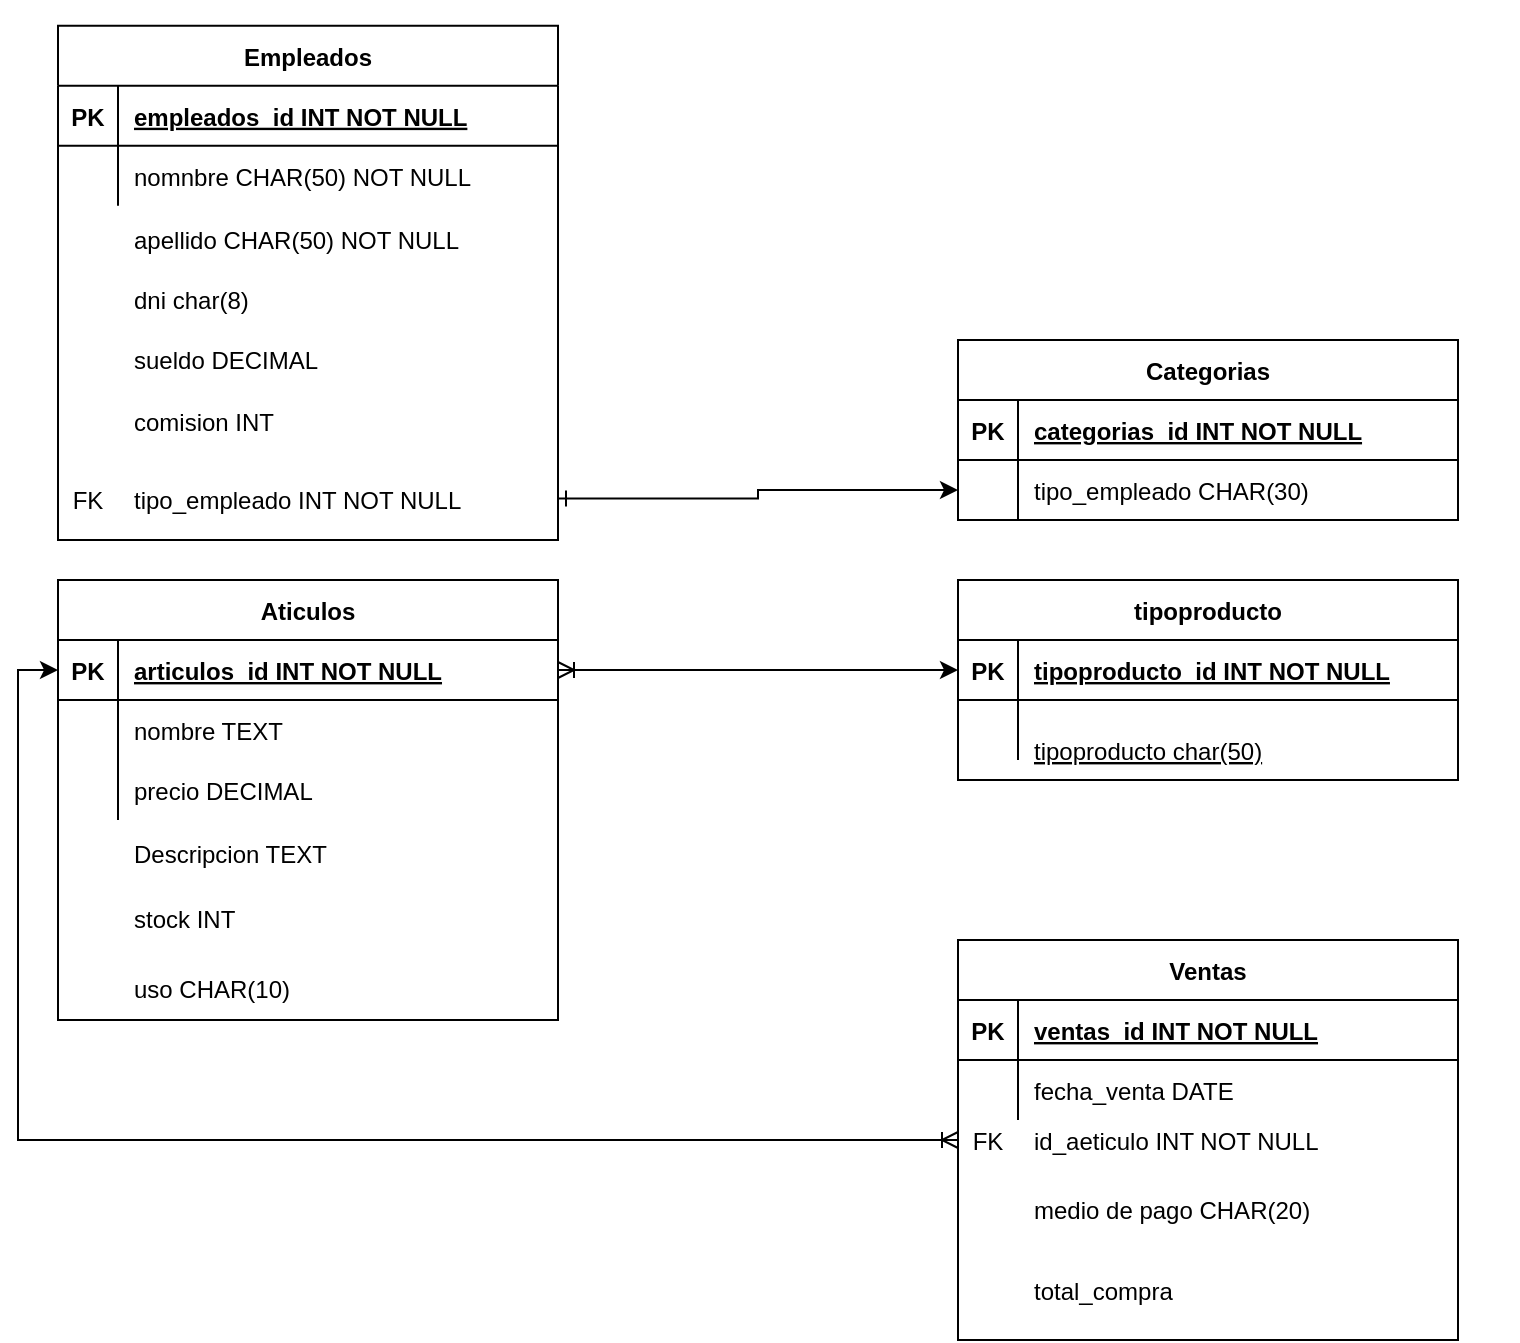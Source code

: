 <mxfile version="13.9.8" type="device"><diagram id="R2lEEEUBdFMjLlhIrx00" name="Page-1"><mxGraphModel dx="1422" dy="705" grid="1" gridSize="10" guides="1" tooltips="1" connect="1" arrows="1" fold="1" page="1" pageScale="1" pageWidth="850" pageHeight="1100" math="0" shadow="0" extFonts="Permanent Marker^https://fonts.googleapis.com/css?family=Permanent+Marker"><root><mxCell id="0"/><mxCell id="1" parent="0"/><mxCell id="KjNUSFiZLRJNZbcV-rF7-9" value="Categorias" style="shape=table;startSize=30;container=1;collapsible=1;childLayout=tableLayout;fixedRows=1;rowLines=0;fontStyle=1;align=center;resizeLast=1;" parent="1" vertex="1"><mxGeometry x="480" y="190" width="250" height="90" as="geometry"/></mxCell><mxCell id="KjNUSFiZLRJNZbcV-rF7-10" value="" style="shape=partialRectangle;collapsible=0;dropTarget=0;pointerEvents=0;fillColor=none;points=[[0,0.5],[1,0.5]];portConstraint=eastwest;top=0;left=0;right=0;bottom=1;" parent="KjNUSFiZLRJNZbcV-rF7-9" vertex="1"><mxGeometry y="30" width="250" height="30" as="geometry"/></mxCell><mxCell id="KjNUSFiZLRJNZbcV-rF7-11" value="PK" style="shape=partialRectangle;overflow=hidden;connectable=0;fillColor=none;top=0;left=0;bottom=0;right=0;fontStyle=1;" parent="KjNUSFiZLRJNZbcV-rF7-10" vertex="1"><mxGeometry width="30" height="30" as="geometry"/></mxCell><mxCell id="KjNUSFiZLRJNZbcV-rF7-12" value="categorias_id INT NOT NULL " style="shape=partialRectangle;overflow=hidden;connectable=0;fillColor=none;top=0;left=0;bottom=0;right=0;align=left;spacingLeft=6;fontStyle=5;" parent="KjNUSFiZLRJNZbcV-rF7-10" vertex="1"><mxGeometry x="30" width="220" height="30" as="geometry"/></mxCell><mxCell id="KjNUSFiZLRJNZbcV-rF7-13" value="" style="shape=partialRectangle;collapsible=0;dropTarget=0;pointerEvents=0;fillColor=none;points=[[0,0.5],[1,0.5]];portConstraint=eastwest;top=0;left=0;right=0;bottom=0;" parent="KjNUSFiZLRJNZbcV-rF7-9" vertex="1"><mxGeometry y="60" width="250" height="30" as="geometry"/></mxCell><mxCell id="KjNUSFiZLRJNZbcV-rF7-14" value="" style="shape=partialRectangle;overflow=hidden;connectable=0;fillColor=none;top=0;left=0;bottom=0;right=0;" parent="KjNUSFiZLRJNZbcV-rF7-13" vertex="1"><mxGeometry width="30" height="30" as="geometry"/></mxCell><mxCell id="KjNUSFiZLRJNZbcV-rF7-15" value="tipo_empleado CHAR(30)" style="shape=partialRectangle;overflow=hidden;connectable=0;fillColor=none;top=0;left=0;bottom=0;right=0;align=left;spacingLeft=6;" parent="KjNUSFiZLRJNZbcV-rF7-13" vertex="1"><mxGeometry x="30" width="220" height="30" as="geometry"/></mxCell><mxCell id="KjNUSFiZLRJNZbcV-rF7-35" value="" style="group" parent="1" vertex="1" connectable="0"><mxGeometry x="30" y="20" width="250" height="550" as="geometry"/></mxCell><mxCell id="KjNUSFiZLRJNZbcV-rF7-40" value="" style="group" parent="KjNUSFiZLRJNZbcV-rF7-35" vertex="1" connectable="0"><mxGeometry y="290" width="250" height="260" as="geometry"/></mxCell><mxCell id="C-vyLk0tnHw3VtMMgP7b-2" value="Aticulos" style="shape=table;startSize=30;container=1;collapsible=1;childLayout=tableLayout;fixedRows=1;rowLines=0;fontStyle=1;align=center;resizeLast=1;" parent="KjNUSFiZLRJNZbcV-rF7-40" vertex="1"><mxGeometry width="250" height="220" as="geometry"/></mxCell><mxCell id="C-vyLk0tnHw3VtMMgP7b-3" value="" style="shape=partialRectangle;collapsible=0;dropTarget=0;pointerEvents=0;fillColor=none;points=[[0,0.5],[1,0.5]];portConstraint=eastwest;top=0;left=0;right=0;bottom=1;" parent="C-vyLk0tnHw3VtMMgP7b-2" vertex="1"><mxGeometry y="30" width="250" height="30" as="geometry"/></mxCell><mxCell id="C-vyLk0tnHw3VtMMgP7b-4" value="PK" style="shape=partialRectangle;overflow=hidden;connectable=0;fillColor=none;top=0;left=0;bottom=0;right=0;fontStyle=1;" parent="C-vyLk0tnHw3VtMMgP7b-3" vertex="1"><mxGeometry width="30" height="30" as="geometry"/></mxCell><mxCell id="C-vyLk0tnHw3VtMMgP7b-5" value="articulos_id INT NOT NULL " style="shape=partialRectangle;overflow=hidden;connectable=0;fillColor=none;top=0;left=0;bottom=0;right=0;align=left;spacingLeft=6;fontStyle=5;" parent="C-vyLk0tnHw3VtMMgP7b-3" vertex="1"><mxGeometry x="30" width="220" height="30" as="geometry"/></mxCell><mxCell id="C-vyLk0tnHw3VtMMgP7b-6" value="" style="shape=partialRectangle;collapsible=0;dropTarget=0;pointerEvents=0;fillColor=none;points=[[0,0.5],[1,0.5]];portConstraint=eastwest;top=0;left=0;right=0;bottom=0;" parent="C-vyLk0tnHw3VtMMgP7b-2" vertex="1"><mxGeometry y="60" width="250" height="30" as="geometry"/></mxCell><mxCell id="C-vyLk0tnHw3VtMMgP7b-7" value="" style="shape=partialRectangle;overflow=hidden;connectable=0;fillColor=none;top=0;left=0;bottom=0;right=0;" parent="C-vyLk0tnHw3VtMMgP7b-6" vertex="1"><mxGeometry width="30" height="30" as="geometry"/></mxCell><mxCell id="C-vyLk0tnHw3VtMMgP7b-8" value="nombre TEXT" style="shape=partialRectangle;overflow=hidden;connectable=0;fillColor=none;top=0;left=0;bottom=0;right=0;align=left;spacingLeft=6;" parent="C-vyLk0tnHw3VtMMgP7b-6" vertex="1"><mxGeometry x="30" width="220" height="30" as="geometry"/></mxCell><mxCell id="C-vyLk0tnHw3VtMMgP7b-9" value="" style="shape=partialRectangle;collapsible=0;dropTarget=0;pointerEvents=0;fillColor=none;points=[[0,0.5],[1,0.5]];portConstraint=eastwest;top=0;left=0;right=0;bottom=0;" parent="C-vyLk0tnHw3VtMMgP7b-2" vertex="1"><mxGeometry y="90" width="250" height="30" as="geometry"/></mxCell><mxCell id="C-vyLk0tnHw3VtMMgP7b-10" value="" style="shape=partialRectangle;overflow=hidden;connectable=0;fillColor=none;top=0;left=0;bottom=0;right=0;" parent="C-vyLk0tnHw3VtMMgP7b-9" vertex="1"><mxGeometry width="30" height="30" as="geometry"/></mxCell><mxCell id="C-vyLk0tnHw3VtMMgP7b-11" value="precio DECIMAL" style="shape=partialRectangle;overflow=hidden;connectable=0;fillColor=none;top=0;left=0;bottom=0;right=0;align=left;spacingLeft=6;" parent="C-vyLk0tnHw3VtMMgP7b-9" vertex="1"><mxGeometry x="30" width="220" height="30" as="geometry"/></mxCell><mxCell id="KjNUSFiZLRJNZbcV-rF7-36" value="Descripcion TEXT" style="shape=partialRectangle;overflow=hidden;connectable=0;fillColor=none;top=0;left=0;bottom=0;right=0;align=left;spacingLeft=6;" parent="KjNUSFiZLRJNZbcV-rF7-40" vertex="1"><mxGeometry x="30" y="120.003" width="220" height="32.499" as="geometry"/></mxCell><mxCell id="KjNUSFiZLRJNZbcV-rF7-37" value="stock INT " style="shape=partialRectangle;overflow=hidden;connectable=0;fillColor=none;top=0;left=0;bottom=0;right=0;align=left;spacingLeft=6;" parent="KjNUSFiZLRJNZbcV-rF7-40" vertex="1"><mxGeometry x="30" y="152.499" width="220" height="32.499" as="geometry"/></mxCell><mxCell id="KjNUSFiZLRJNZbcV-rF7-38" value="uso CHAR(10)" style="shape=partialRectangle;overflow=hidden;connectable=0;fillColor=none;top=0;left=0;bottom=0;right=0;align=left;spacingLeft=6;" parent="KjNUSFiZLRJNZbcV-rF7-40" vertex="1"><mxGeometry x="30" y="187.498" width="220" height="32.499" as="geometry"/></mxCell><mxCell id="spnJSRP37K2x6D0_GrgF-3" value="" style="group" vertex="1" connectable="0" parent="KjNUSFiZLRJNZbcV-rF7-35"><mxGeometry width="250" height="270" as="geometry"/></mxCell><mxCell id="KjNUSFiZLRJNZbcV-rF7-32" value="" style="group" parent="spnJSRP37K2x6D0_GrgF-3" vertex="1" connectable="0"><mxGeometry width="250" height="268.573" as="geometry"/></mxCell><mxCell id="KjNUSFiZLRJNZbcV-rF7-4" value="dni char(8)" style="shape=partialRectangle;overflow=hidden;connectable=0;fillColor=none;top=0;left=0;bottom=0;right=0;align=left;spacingLeft=6;" parent="KjNUSFiZLRJNZbcV-rF7-32" vertex="1"><mxGeometry x="30" y="129.996" width="220" height="38.571" as="geometry"/></mxCell><mxCell id="KjNUSFiZLRJNZbcV-rF7-5" value="sueldo DECIMAL" style="shape=partialRectangle;overflow=hidden;connectable=0;fillColor=none;top=0;left=0;bottom=0;right=0;align=left;spacingLeft=6;" parent="KjNUSFiZLRJNZbcV-rF7-32" vertex="1"><mxGeometry x="30" y="160.0" width="220" height="38.571" as="geometry"/></mxCell><mxCell id="KjNUSFiZLRJNZbcV-rF7-28" value="" style="shape=partialRectangle;collapsible=0;dropTarget=0;pointerEvents=0;fillColor=none;points=[[0,0.5],[1,0.5]];portConstraint=eastwest;top=0;left=0;right=0;bottom=0;" parent="KjNUSFiZLRJNZbcV-rF7-32" vertex="1"><mxGeometry y="100.004" width="250" height="38.571" as="geometry"/></mxCell><mxCell id="KjNUSFiZLRJNZbcV-rF7-29" value="" style="shape=partialRectangle;overflow=hidden;connectable=0;fillColor=none;top=0;left=0;bottom=0;right=0;" parent="KjNUSFiZLRJNZbcV-rF7-28" vertex="1"><mxGeometry width="30" height="38.571" as="geometry"/></mxCell><mxCell id="KjNUSFiZLRJNZbcV-rF7-30" value="apellido CHAR(50) NOT NULL " style="shape=partialRectangle;overflow=hidden;connectable=0;fillColor=none;top=0;left=0;bottom=0;right=0;align=left;spacingLeft=6;" parent="KjNUSFiZLRJNZbcV-rF7-28" vertex="1"><mxGeometry x="30" width="220" height="38.571" as="geometry"/></mxCell><mxCell id="KjNUSFiZLRJNZbcV-rF7-6" value="" style="shape=partialRectangle;collapsible=0;dropTarget=0;pointerEvents=0;fillColor=none;points=[[0,0.5],[1,0.5]];portConstraint=eastwest;top=0;left=0;right=0;bottom=0;" parent="KjNUSFiZLRJNZbcV-rF7-32" vertex="1"><mxGeometry y="230.001" width="250" height="38.571" as="geometry"/></mxCell><mxCell id="KjNUSFiZLRJNZbcV-rF7-7" value="FK" style="shape=partialRectangle;overflow=hidden;connectable=0;fillColor=none;top=0;left=0;bottom=0;right=0;" parent="KjNUSFiZLRJNZbcV-rF7-6" vertex="1"><mxGeometry width="30" height="38.571" as="geometry"/></mxCell><mxCell id="KjNUSFiZLRJNZbcV-rF7-8" value="tipo_empleado INT NOT NULL" style="shape=partialRectangle;overflow=hidden;connectable=0;fillColor=none;top=0;left=0;bottom=0;right=0;align=left;spacingLeft=6;" parent="KjNUSFiZLRJNZbcV-rF7-6" vertex="1"><mxGeometry x="30" width="220" height="38.571" as="geometry"/></mxCell><mxCell id="spnJSRP37K2x6D0_GrgF-1" value="comision INT" style="shape=partialRectangle;overflow=hidden;connectable=0;fillColor=none;top=0;left=0;bottom=0;right=0;align=left;spacingLeft=6;" vertex="1" parent="KjNUSFiZLRJNZbcV-rF7-32"><mxGeometry x="30" y="191.43" width="220" height="38.571" as="geometry"/></mxCell><mxCell id="C-vyLk0tnHw3VtMMgP7b-23" value="Empleados" style="shape=table;startSize=30;container=1;collapsible=1;childLayout=tableLayout;fixedRows=1;rowLines=0;fontStyle=1;align=center;resizeLast=1;" parent="spnJSRP37K2x6D0_GrgF-3" vertex="1"><mxGeometry y="12.86" width="250" height="257.14" as="geometry"><mxRectangle x="-230" y="30" width="80" height="30" as="alternateBounds"/></mxGeometry></mxCell><mxCell id="C-vyLk0tnHw3VtMMgP7b-24" value="" style="shape=partialRectangle;collapsible=0;dropTarget=0;pointerEvents=0;fillColor=none;points=[[0,0.5],[1,0.5]];portConstraint=eastwest;top=0;left=0;right=0;bottom=1;" parent="C-vyLk0tnHw3VtMMgP7b-23" vertex="1"><mxGeometry y="30" width="250" height="30" as="geometry"/></mxCell><mxCell id="C-vyLk0tnHw3VtMMgP7b-25" value="PK" style="shape=partialRectangle;overflow=hidden;connectable=0;fillColor=none;top=0;left=0;bottom=0;right=0;fontStyle=1;" parent="C-vyLk0tnHw3VtMMgP7b-24" vertex="1"><mxGeometry width="30" height="30" as="geometry"/></mxCell><mxCell id="C-vyLk0tnHw3VtMMgP7b-26" value="empleados_id INT NOT NULL " style="shape=partialRectangle;overflow=hidden;connectable=0;fillColor=none;top=0;left=0;bottom=0;right=0;align=left;spacingLeft=6;fontStyle=5;" parent="C-vyLk0tnHw3VtMMgP7b-24" vertex="1"><mxGeometry x="30" width="220" height="30" as="geometry"/></mxCell><mxCell id="C-vyLk0tnHw3VtMMgP7b-27" value="" style="shape=partialRectangle;collapsible=0;dropTarget=0;pointerEvents=0;fillColor=none;points=[[0,0.5],[1,0.5]];portConstraint=eastwest;top=0;left=0;right=0;bottom=0;" parent="C-vyLk0tnHw3VtMMgP7b-23" vertex="1"><mxGeometry y="60" width="250" height="30" as="geometry"/></mxCell><mxCell id="C-vyLk0tnHw3VtMMgP7b-28" value="" style="shape=partialRectangle;overflow=hidden;connectable=0;fillColor=none;top=0;left=0;bottom=0;right=0;" parent="C-vyLk0tnHw3VtMMgP7b-27" vertex="1"><mxGeometry width="30" height="30" as="geometry"/></mxCell><mxCell id="C-vyLk0tnHw3VtMMgP7b-29" value="nomnbre CHAR(50) NOT NULL " style="shape=partialRectangle;overflow=hidden;connectable=0;fillColor=none;top=0;left=0;bottom=0;right=0;align=left;spacingLeft=6;" parent="C-vyLk0tnHw3VtMMgP7b-27" vertex="1"><mxGeometry x="30" width="220" height="30" as="geometry"/></mxCell><mxCell id="KjNUSFiZLRJNZbcV-rF7-50" value="" style="group" parent="1" vertex="1" connectable="0"><mxGeometry x="480" y="490" width="280" height="200" as="geometry"/></mxCell><mxCell id="C-vyLk0tnHw3VtMMgP7b-13" value="Ventas" style="shape=table;startSize=30;container=1;collapsible=1;childLayout=tableLayout;fixedRows=1;rowLines=0;fontStyle=1;align=center;resizeLast=1;" parent="KjNUSFiZLRJNZbcV-rF7-50" vertex="1"><mxGeometry width="250" height="200" as="geometry"/></mxCell><mxCell id="C-vyLk0tnHw3VtMMgP7b-14" value="" style="shape=partialRectangle;collapsible=0;dropTarget=0;pointerEvents=0;fillColor=none;points=[[0,0.5],[1,0.5]];portConstraint=eastwest;top=0;left=0;right=0;bottom=1;" parent="C-vyLk0tnHw3VtMMgP7b-13" vertex="1"><mxGeometry y="30" width="250" height="30" as="geometry"/></mxCell><mxCell id="C-vyLk0tnHw3VtMMgP7b-15" value="PK" style="shape=partialRectangle;overflow=hidden;connectable=0;fillColor=none;top=0;left=0;bottom=0;right=0;fontStyle=1;" parent="C-vyLk0tnHw3VtMMgP7b-14" vertex="1"><mxGeometry width="30" height="30" as="geometry"/></mxCell><mxCell id="C-vyLk0tnHw3VtMMgP7b-16" value="ventas_id INT NOT NULL " style="shape=partialRectangle;overflow=hidden;connectable=0;fillColor=none;top=0;left=0;bottom=0;right=0;align=left;spacingLeft=6;fontStyle=5;" parent="C-vyLk0tnHw3VtMMgP7b-14" vertex="1"><mxGeometry x="30" width="220" height="30" as="geometry"/></mxCell><mxCell id="C-vyLk0tnHw3VtMMgP7b-17" value="" style="shape=partialRectangle;collapsible=0;dropTarget=0;pointerEvents=0;fillColor=none;points=[[0,0.5],[1,0.5]];portConstraint=eastwest;top=0;left=0;right=0;bottom=0;" parent="C-vyLk0tnHw3VtMMgP7b-13" vertex="1"><mxGeometry y="60" width="250" height="30" as="geometry"/></mxCell><mxCell id="C-vyLk0tnHw3VtMMgP7b-18" value="" style="shape=partialRectangle;overflow=hidden;connectable=0;fillColor=none;top=0;left=0;bottom=0;right=0;" parent="C-vyLk0tnHw3VtMMgP7b-17" vertex="1"><mxGeometry width="30" height="30" as="geometry"/></mxCell><mxCell id="C-vyLk0tnHw3VtMMgP7b-19" value="fecha_venta DATE" style="shape=partialRectangle;overflow=hidden;connectable=0;fillColor=none;top=0;left=0;bottom=0;right=0;align=left;spacingLeft=6;" parent="C-vyLk0tnHw3VtMMgP7b-17" vertex="1"><mxGeometry x="30" width="220" height="30" as="geometry"/></mxCell><mxCell id="KjNUSFiZLRJNZbcV-rF7-48" value="medio de pago CHAR(20)" style="shape=partialRectangle;overflow=hidden;connectable=0;fillColor=none;top=0;left=0;bottom=0;right=0;align=left;spacingLeft=6;" parent="KjNUSFiZLRJNZbcV-rF7-50" vertex="1"><mxGeometry x="30" y="119.28" width="220" height="30" as="geometry"/></mxCell><mxCell id="KjNUSFiZLRJNZbcV-rF7-49" value="total_compra" style="shape=partialRectangle;overflow=hidden;connectable=0;fillColor=none;top=0;left=0;bottom=0;right=0;align=left;spacingLeft=6;" parent="KjNUSFiZLRJNZbcV-rF7-50" vertex="1"><mxGeometry x="30" y="160" width="220" height="30" as="geometry"/></mxCell><mxCell id="spnJSRP37K2x6D0_GrgF-10" value="" style="shape=partialRectangle;collapsible=0;dropTarget=0;pointerEvents=0;fillColor=none;points=[[0,0.5],[1,0.5]];portConstraint=eastwest;top=0;left=0;right=0;bottom=0;" vertex="1" parent="KjNUSFiZLRJNZbcV-rF7-50"><mxGeometry y="80.71" width="250" height="38.571" as="geometry"/></mxCell><mxCell id="spnJSRP37K2x6D0_GrgF-11" value="FK" style="shape=partialRectangle;overflow=hidden;connectable=0;fillColor=none;top=0;left=0;bottom=0;right=0;" vertex="1" parent="spnJSRP37K2x6D0_GrgF-10"><mxGeometry width="30" height="38.571" as="geometry"/></mxCell><mxCell id="spnJSRP37K2x6D0_GrgF-12" value="id_aeticulo INT NOT NULL" style="shape=partialRectangle;overflow=hidden;connectable=0;fillColor=none;top=0;left=0;bottom=0;right=0;align=left;spacingLeft=6;" vertex="1" parent="spnJSRP37K2x6D0_GrgF-10"><mxGeometry x="30" width="220" height="38.571" as="geometry"/></mxCell><mxCell id="KjNUSFiZLRJNZbcV-rF7-59" value="" style="group" parent="1" vertex="1" connectable="0"><mxGeometry x="480" y="310" width="250" height="140" as="geometry"/></mxCell><mxCell id="KjNUSFiZLRJNZbcV-rF7-60" value="tipoproducto" style="shape=table;startSize=30;container=1;collapsible=1;childLayout=tableLayout;fixedRows=1;rowLines=0;fontStyle=1;align=center;resizeLast=1;" parent="KjNUSFiZLRJNZbcV-rF7-59" vertex="1"><mxGeometry width="250" height="100" as="geometry"/></mxCell><mxCell id="KjNUSFiZLRJNZbcV-rF7-61" value="" style="shape=partialRectangle;collapsible=0;dropTarget=0;pointerEvents=0;fillColor=none;points=[[0,0.5],[1,0.5]];portConstraint=eastwest;top=0;left=0;right=0;bottom=1;" parent="KjNUSFiZLRJNZbcV-rF7-60" vertex="1"><mxGeometry y="30" width="250" height="30" as="geometry"/></mxCell><mxCell id="KjNUSFiZLRJNZbcV-rF7-62" value="PK" style="shape=partialRectangle;overflow=hidden;connectable=0;fillColor=none;top=0;left=0;bottom=0;right=0;fontStyle=1;" parent="KjNUSFiZLRJNZbcV-rF7-61" vertex="1"><mxGeometry width="30" height="30" as="geometry"/></mxCell><mxCell id="KjNUSFiZLRJNZbcV-rF7-63" value="tipoproducto_id INT NOT NULL " style="shape=partialRectangle;overflow=hidden;connectable=0;fillColor=none;top=0;left=0;bottom=0;right=0;align=left;spacingLeft=6;fontStyle=5;" parent="KjNUSFiZLRJNZbcV-rF7-61" vertex="1"><mxGeometry x="30" width="220" height="30" as="geometry"/></mxCell><mxCell id="KjNUSFiZLRJNZbcV-rF7-64" value="" style="shape=partialRectangle;collapsible=0;dropTarget=0;pointerEvents=0;fillColor=none;points=[[0,0.5],[1,0.5]];portConstraint=eastwest;top=0;left=0;right=0;bottom=0;" parent="KjNUSFiZLRJNZbcV-rF7-60" vertex="1"><mxGeometry y="60" width="250" height="30" as="geometry"/></mxCell><mxCell id="KjNUSFiZLRJNZbcV-rF7-65" value="" style="shape=partialRectangle;overflow=hidden;connectable=0;fillColor=none;top=0;left=0;bottom=0;right=0;" parent="KjNUSFiZLRJNZbcV-rF7-64" vertex="1"><mxGeometry width="30" height="30" as="geometry"/></mxCell><mxCell id="KjNUSFiZLRJNZbcV-rF7-66" value="" style="shape=partialRectangle;overflow=hidden;connectable=0;fillColor=none;top=0;left=0;bottom=0;right=0;align=left;spacingLeft=6;" parent="KjNUSFiZLRJNZbcV-rF7-64" vertex="1"><mxGeometry x="30" width="220" height="30" as="geometry"/></mxCell><mxCell id="KjNUSFiZLRJNZbcV-rF7-79" value="" style="shape=partialRectangle;collapsible=0;dropTarget=0;pointerEvents=0;fillColor=none;points=[[0,0.5],[1,0.5]];portConstraint=eastwest;top=0;left=0;right=0;bottom=1;" parent="KjNUSFiZLRJNZbcV-rF7-59" vertex="1"><mxGeometry y="70" width="250" height="30" as="geometry"/></mxCell><mxCell id="KjNUSFiZLRJNZbcV-rF7-81" value="tipoproducto char(50)" style="shape=partialRectangle;overflow=hidden;connectable=0;fillColor=none;top=0;left=0;bottom=0;right=0;align=left;spacingLeft=6;fontStyle=4;" parent="KjNUSFiZLRJNZbcV-rF7-79" vertex="1"><mxGeometry x="30" width="220" height="30" as="geometry"/></mxCell><mxCell id="spnJSRP37K2x6D0_GrgF-2" style="edgeStyle=orthogonalEdgeStyle;rounded=0;orthogonalLoop=1;jettySize=auto;html=1;entryX=0;entryY=0.5;entryDx=0;entryDy=0;startArrow=ERone;startFill=0;" edge="1" parent="1" source="KjNUSFiZLRJNZbcV-rF7-6" target="KjNUSFiZLRJNZbcV-rF7-13"><mxGeometry relative="1" as="geometry"/></mxCell><mxCell id="spnJSRP37K2x6D0_GrgF-9" style="edgeStyle=orthogonalEdgeStyle;rounded=0;orthogonalLoop=1;jettySize=auto;html=1;entryX=0;entryY=0.5;entryDx=0;entryDy=0;startArrow=ERoneToMany;startFill=0;" edge="1" parent="1" source="C-vyLk0tnHw3VtMMgP7b-3" target="KjNUSFiZLRJNZbcV-rF7-61"><mxGeometry relative="1" as="geometry"/></mxCell><mxCell id="spnJSRP37K2x6D0_GrgF-13" style="edgeStyle=orthogonalEdgeStyle;rounded=0;orthogonalLoop=1;jettySize=auto;html=1;entryX=0;entryY=0.5;entryDx=0;entryDy=0;startArrow=ERoneToMany;startFill=0;" edge="1" parent="1" source="spnJSRP37K2x6D0_GrgF-10" target="C-vyLk0tnHw3VtMMgP7b-3"><mxGeometry relative="1" as="geometry"/></mxCell></root></mxGraphModel></diagram></mxfile>